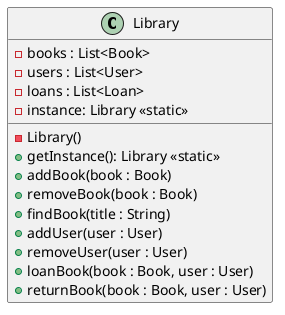 @startuml
class Library {
    - books : List<Book>
    - users : List<User>
    - loans : List<Loan>
    - instance: Library <<static>>
    - Library()
    + getInstance(): Library <<static>>
    + addBook(book : Book)
    + removeBook(book : Book)
    + findBook(title : String)
    + addUser(user : User)
    + removeUser(user : User)
    + loanBook(book : Book, user : User)
    + returnBook(book : Book, user : User)
}

@enduml